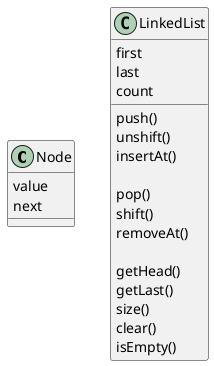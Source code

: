 @startuml
class Node {
    value
    next
}
class LinkedList {
    first
    last
    count


    push()
    unshift()
    insertAt()

    pop()
    shift()
    removeAt()

    getHead()
    getLast()


    size()
    clear()
    isEmpty()
}
@enduml
